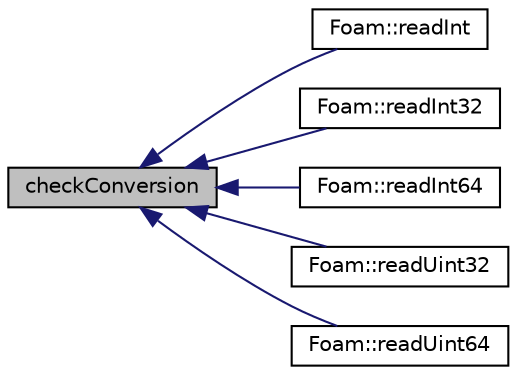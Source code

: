 digraph "checkConversion"
{
  bgcolor="transparent";
  edge [fontname="Helvetica",fontsize="10",labelfontname="Helvetica",labelfontsize="10"];
  node [fontname="Helvetica",fontsize="10",shape=record];
  rankdir="LR";
  Node1 [label="checkConversion",height=0.2,width=0.4,color="black", fillcolor="grey75", style="filled" fontcolor="black"];
  Node1 -> Node2 [dir="back",color="midnightblue",fontsize="10",style="solid",fontname="Helvetica"];
  Node2 [label="Foam::readInt",height=0.2,width=0.4,color="black",URL="$namespaceFoam.html#a8d0fb385320390a7e7a58890f5ed5133",tooltip="Parse entire buffer as an int, skipping leading/trailing whitespace. "];
  Node1 -> Node3 [dir="back",color="midnightblue",fontsize="10",style="solid",fontname="Helvetica"];
  Node3 [label="Foam::readInt32",height=0.2,width=0.4,color="black",URL="$namespaceFoam.html#aaeef8644dfd20b24f5176d200a71a995",tooltip="Parse entire buffer as a int32_t, skipping leading/trailing whitespace. "];
  Node1 -> Node4 [dir="back",color="midnightblue",fontsize="10",style="solid",fontname="Helvetica"];
  Node4 [label="Foam::readInt64",height=0.2,width=0.4,color="black",URL="$namespaceFoam.html#a276fece2bfabfe17ae297e9af30e2170",tooltip="Parse entire buffer as a int64_t, skipping leading/trailing whitespace. "];
  Node1 -> Node5 [dir="back",color="midnightblue",fontsize="10",style="solid",fontname="Helvetica"];
  Node5 [label="Foam::readUint32",height=0.2,width=0.4,color="black",URL="$namespaceFoam.html#a0664928475ee25ba7a324e3aa2832b52",tooltip="Parse entire buffer as a uint32_t, skipping leading/trailing whitespace. "];
  Node1 -> Node6 [dir="back",color="midnightblue",fontsize="10",style="solid",fontname="Helvetica"];
  Node6 [label="Foam::readUint64",height=0.2,width=0.4,color="black",URL="$namespaceFoam.html#abdbf3443a18a2b7134457c822d64d68a",tooltip="Parse entire buffer as uint64_t, skipping leading/trailing whitespace. "];
}
